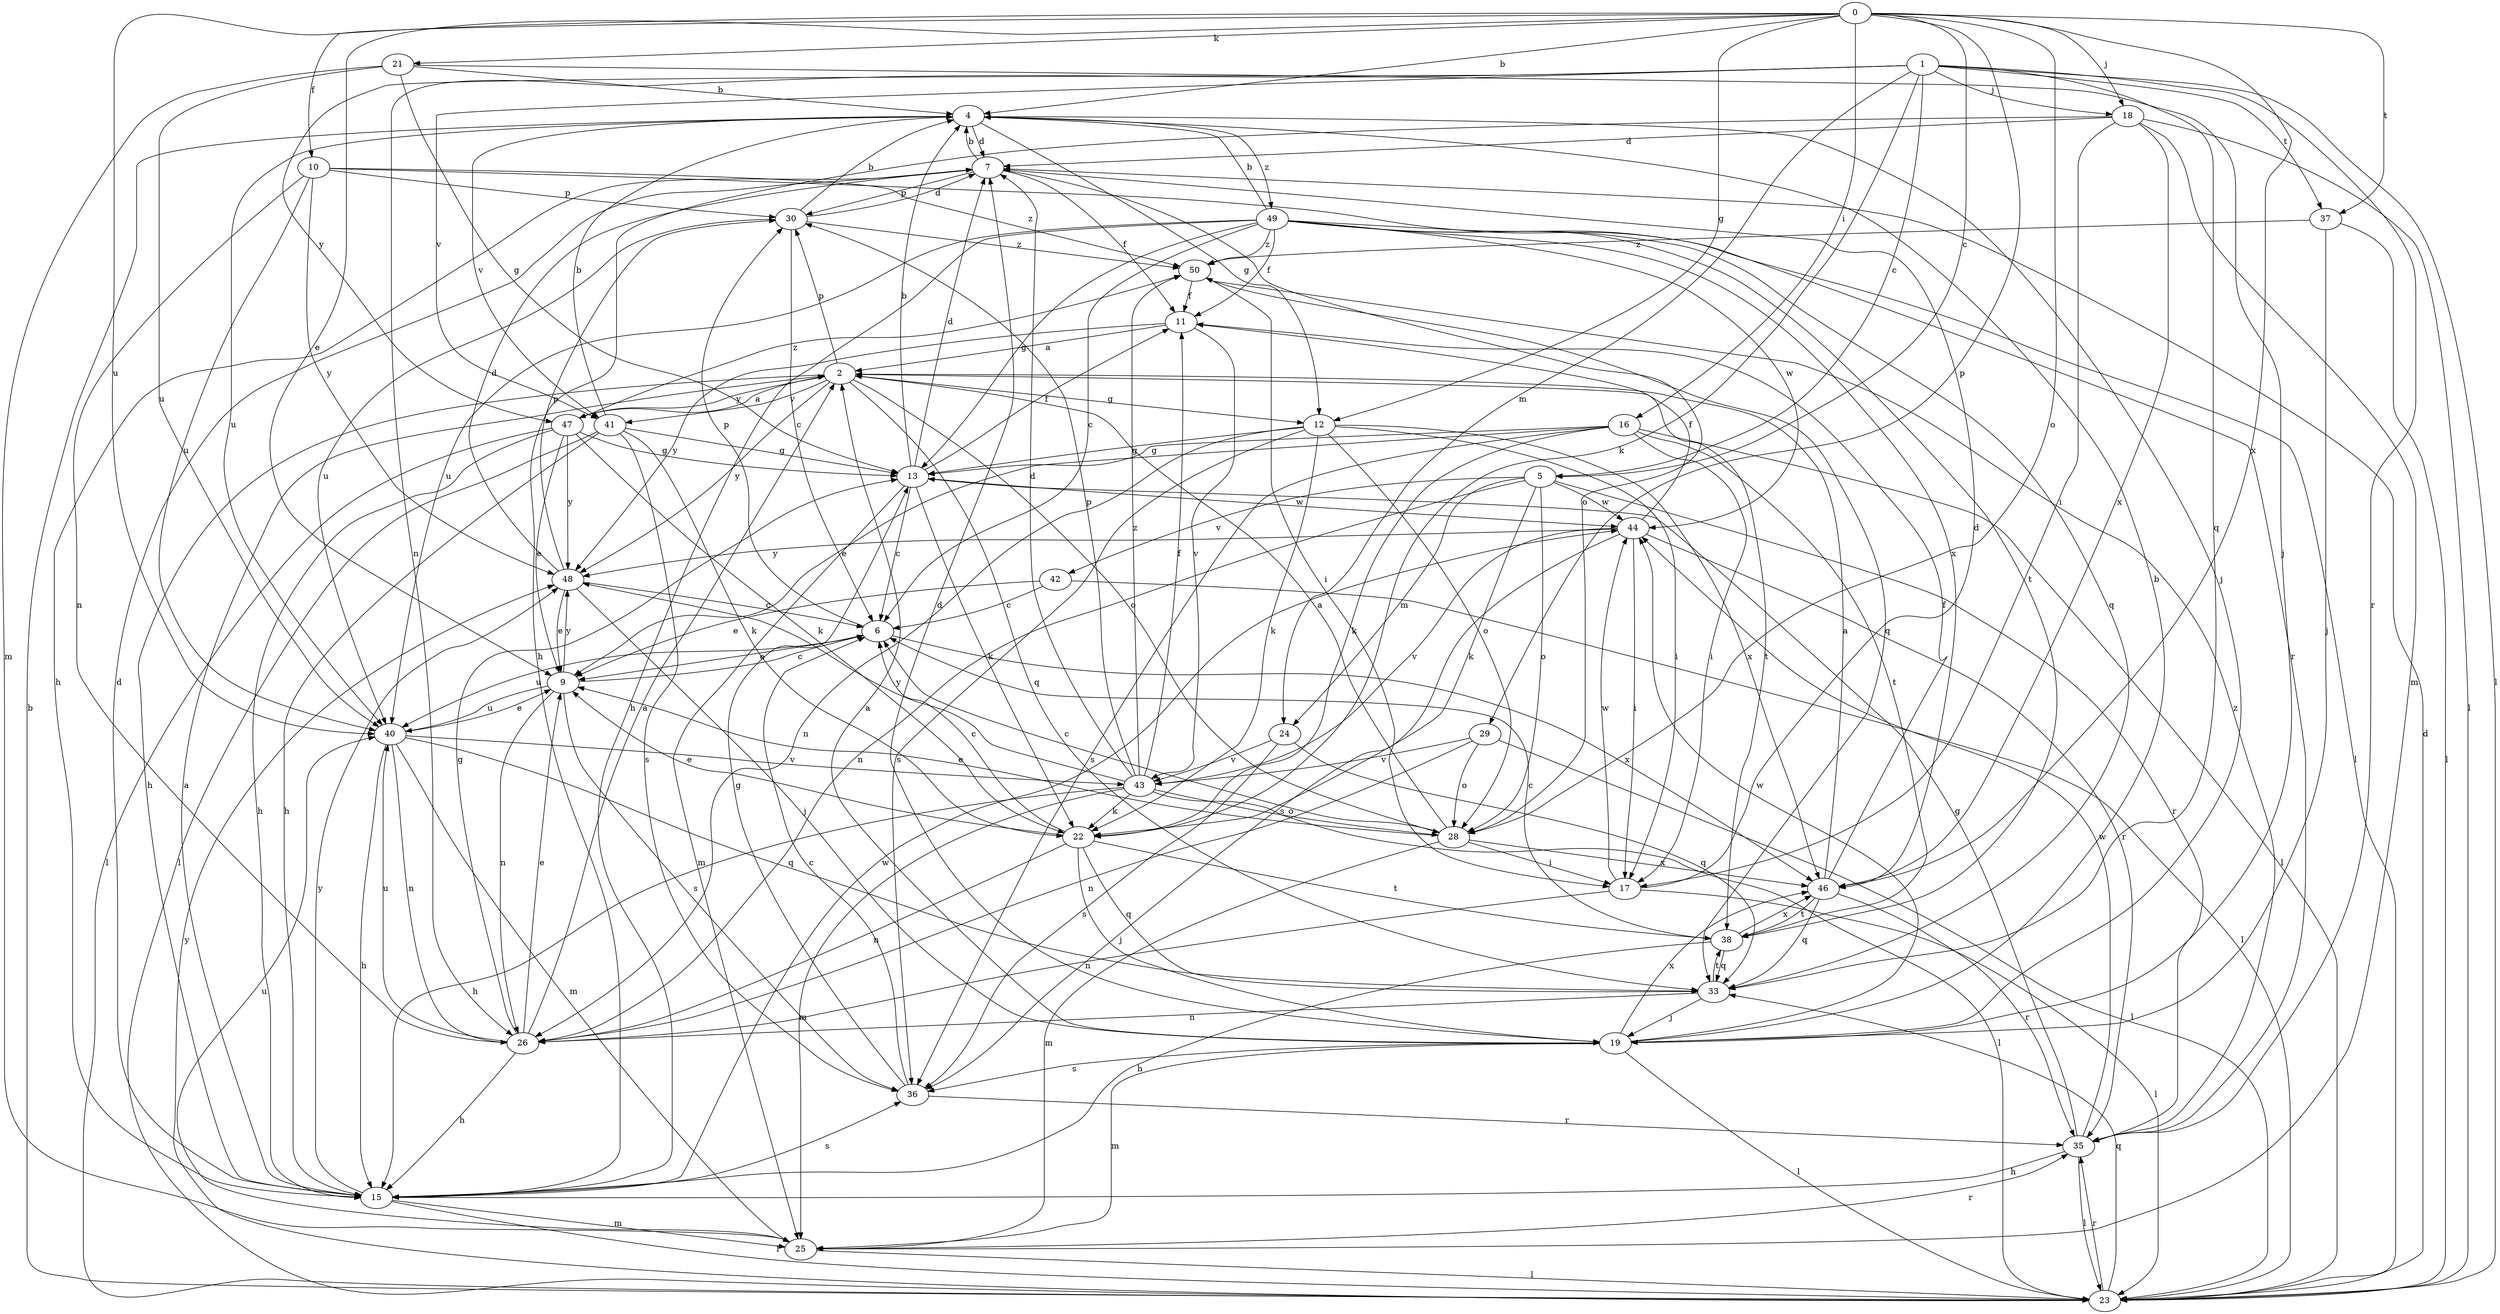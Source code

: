 strict digraph  {
0;
1;
2;
4;
5;
6;
7;
9;
10;
11;
12;
13;
15;
16;
17;
18;
19;
21;
22;
23;
24;
25;
26;
28;
29;
30;
33;
35;
36;
37;
38;
40;
41;
42;
43;
44;
46;
47;
48;
49;
50;
0 -> 4  [label=b];
0 -> 5  [label=c];
0 -> 9  [label=e];
0 -> 10  [label=f];
0 -> 12  [label=g];
0 -> 16  [label=i];
0 -> 18  [label=j];
0 -> 21  [label=k];
0 -> 28  [label=o];
0 -> 29  [label=p];
0 -> 37  [label=t];
0 -> 40  [label=u];
0 -> 46  [label=x];
1 -> 5  [label=c];
1 -> 18  [label=j];
1 -> 22  [label=k];
1 -> 23  [label=l];
1 -> 24  [label=m];
1 -> 26  [label=n];
1 -> 33  [label=q];
1 -> 35  [label=r];
1 -> 37  [label=t];
1 -> 41  [label=v];
1 -> 47  [label=y];
2 -> 12  [label=g];
2 -> 15  [label=h];
2 -> 28  [label=o];
2 -> 30  [label=p];
2 -> 33  [label=q];
2 -> 38  [label=t];
2 -> 41  [label=v];
2 -> 47  [label=y];
2 -> 48  [label=y];
4 -> 7  [label=d];
4 -> 12  [label=g];
4 -> 19  [label=j];
4 -> 40  [label=u];
4 -> 41  [label=v];
4 -> 49  [label=z];
5 -> 22  [label=k];
5 -> 24  [label=m];
5 -> 26  [label=n];
5 -> 28  [label=o];
5 -> 35  [label=r];
5 -> 42  [label=v];
5 -> 44  [label=w];
6 -> 9  [label=e];
6 -> 30  [label=p];
6 -> 40  [label=u];
6 -> 46  [label=x];
7 -> 4  [label=b];
7 -> 11  [label=f];
7 -> 15  [label=h];
7 -> 28  [label=o];
7 -> 30  [label=p];
9 -> 6  [label=c];
9 -> 26  [label=n];
9 -> 36  [label=s];
9 -> 40  [label=u];
9 -> 48  [label=y];
10 -> 26  [label=n];
10 -> 30  [label=p];
10 -> 35  [label=r];
10 -> 40  [label=u];
10 -> 48  [label=y];
10 -> 50  [label=z];
11 -> 2  [label=a];
11 -> 43  [label=v];
11 -> 48  [label=y];
12 -> 13  [label=g];
12 -> 17  [label=i];
12 -> 22  [label=k];
12 -> 26  [label=n];
12 -> 28  [label=o];
12 -> 36  [label=s];
12 -> 46  [label=x];
13 -> 4  [label=b];
13 -> 6  [label=c];
13 -> 7  [label=d];
13 -> 11  [label=f];
13 -> 22  [label=k];
13 -> 25  [label=m];
13 -> 44  [label=w];
15 -> 2  [label=a];
15 -> 7  [label=d];
15 -> 23  [label=l];
15 -> 25  [label=m];
15 -> 36  [label=s];
15 -> 44  [label=w];
15 -> 48  [label=y];
16 -> 9  [label=e];
16 -> 13  [label=g];
16 -> 17  [label=i];
16 -> 22  [label=k];
16 -> 23  [label=l];
16 -> 36  [label=s];
16 -> 38  [label=t];
17 -> 7  [label=d];
17 -> 23  [label=l];
17 -> 26  [label=n];
17 -> 44  [label=w];
18 -> 7  [label=d];
18 -> 15  [label=h];
18 -> 17  [label=i];
18 -> 23  [label=l];
18 -> 25  [label=m];
18 -> 46  [label=x];
19 -> 2  [label=a];
19 -> 4  [label=b];
19 -> 7  [label=d];
19 -> 23  [label=l];
19 -> 25  [label=m];
19 -> 36  [label=s];
19 -> 44  [label=w];
19 -> 46  [label=x];
21 -> 4  [label=b];
21 -> 13  [label=g];
21 -> 19  [label=j];
21 -> 25  [label=m];
21 -> 40  [label=u];
22 -> 6  [label=c];
22 -> 9  [label=e];
22 -> 19  [label=j];
22 -> 26  [label=n];
22 -> 33  [label=q];
22 -> 38  [label=t];
23 -> 4  [label=b];
23 -> 7  [label=d];
23 -> 33  [label=q];
23 -> 35  [label=r];
23 -> 48  [label=y];
24 -> 33  [label=q];
24 -> 36  [label=s];
24 -> 43  [label=v];
25 -> 23  [label=l];
25 -> 35  [label=r];
25 -> 40  [label=u];
26 -> 2  [label=a];
26 -> 9  [label=e];
26 -> 13  [label=g];
26 -> 15  [label=h];
26 -> 40  [label=u];
28 -> 2  [label=a];
28 -> 6  [label=c];
28 -> 9  [label=e];
28 -> 17  [label=i];
28 -> 25  [label=m];
28 -> 46  [label=x];
29 -> 23  [label=l];
29 -> 26  [label=n];
29 -> 28  [label=o];
29 -> 43  [label=v];
30 -> 4  [label=b];
30 -> 6  [label=c];
30 -> 7  [label=d];
30 -> 40  [label=u];
30 -> 50  [label=z];
33 -> 19  [label=j];
33 -> 26  [label=n];
33 -> 38  [label=t];
35 -> 13  [label=g];
35 -> 15  [label=h];
35 -> 23  [label=l];
35 -> 44  [label=w];
35 -> 50  [label=z];
36 -> 6  [label=c];
36 -> 13  [label=g];
36 -> 35  [label=r];
37 -> 19  [label=j];
37 -> 23  [label=l];
37 -> 50  [label=z];
38 -> 6  [label=c];
38 -> 15  [label=h];
38 -> 33  [label=q];
38 -> 46  [label=x];
40 -> 9  [label=e];
40 -> 15  [label=h];
40 -> 25  [label=m];
40 -> 26  [label=n];
40 -> 33  [label=q];
40 -> 43  [label=v];
41 -> 4  [label=b];
41 -> 13  [label=g];
41 -> 15  [label=h];
41 -> 22  [label=k];
41 -> 23  [label=l];
41 -> 36  [label=s];
42 -> 6  [label=c];
42 -> 9  [label=e];
42 -> 23  [label=l];
43 -> 7  [label=d];
43 -> 11  [label=f];
43 -> 15  [label=h];
43 -> 22  [label=k];
43 -> 23  [label=l];
43 -> 25  [label=m];
43 -> 28  [label=o];
43 -> 30  [label=p];
43 -> 48  [label=y];
43 -> 50  [label=z];
44 -> 11  [label=f];
44 -> 17  [label=i];
44 -> 35  [label=r];
44 -> 36  [label=s];
44 -> 43  [label=v];
44 -> 48  [label=y];
46 -> 2  [label=a];
46 -> 11  [label=f];
46 -> 33  [label=q];
46 -> 35  [label=r];
46 -> 38  [label=t];
47 -> 2  [label=a];
47 -> 9  [label=e];
47 -> 13  [label=g];
47 -> 15  [label=h];
47 -> 22  [label=k];
47 -> 23  [label=l];
47 -> 48  [label=y];
47 -> 50  [label=z];
48 -> 6  [label=c];
48 -> 7  [label=d];
48 -> 9  [label=e];
48 -> 19  [label=j];
48 -> 30  [label=p];
49 -> 4  [label=b];
49 -> 6  [label=c];
49 -> 11  [label=f];
49 -> 13  [label=g];
49 -> 15  [label=h];
49 -> 23  [label=l];
49 -> 33  [label=q];
49 -> 38  [label=t];
49 -> 40  [label=u];
49 -> 44  [label=w];
49 -> 46  [label=x];
49 -> 50  [label=z];
50 -> 11  [label=f];
50 -> 17  [label=i];
50 -> 33  [label=q];
}
